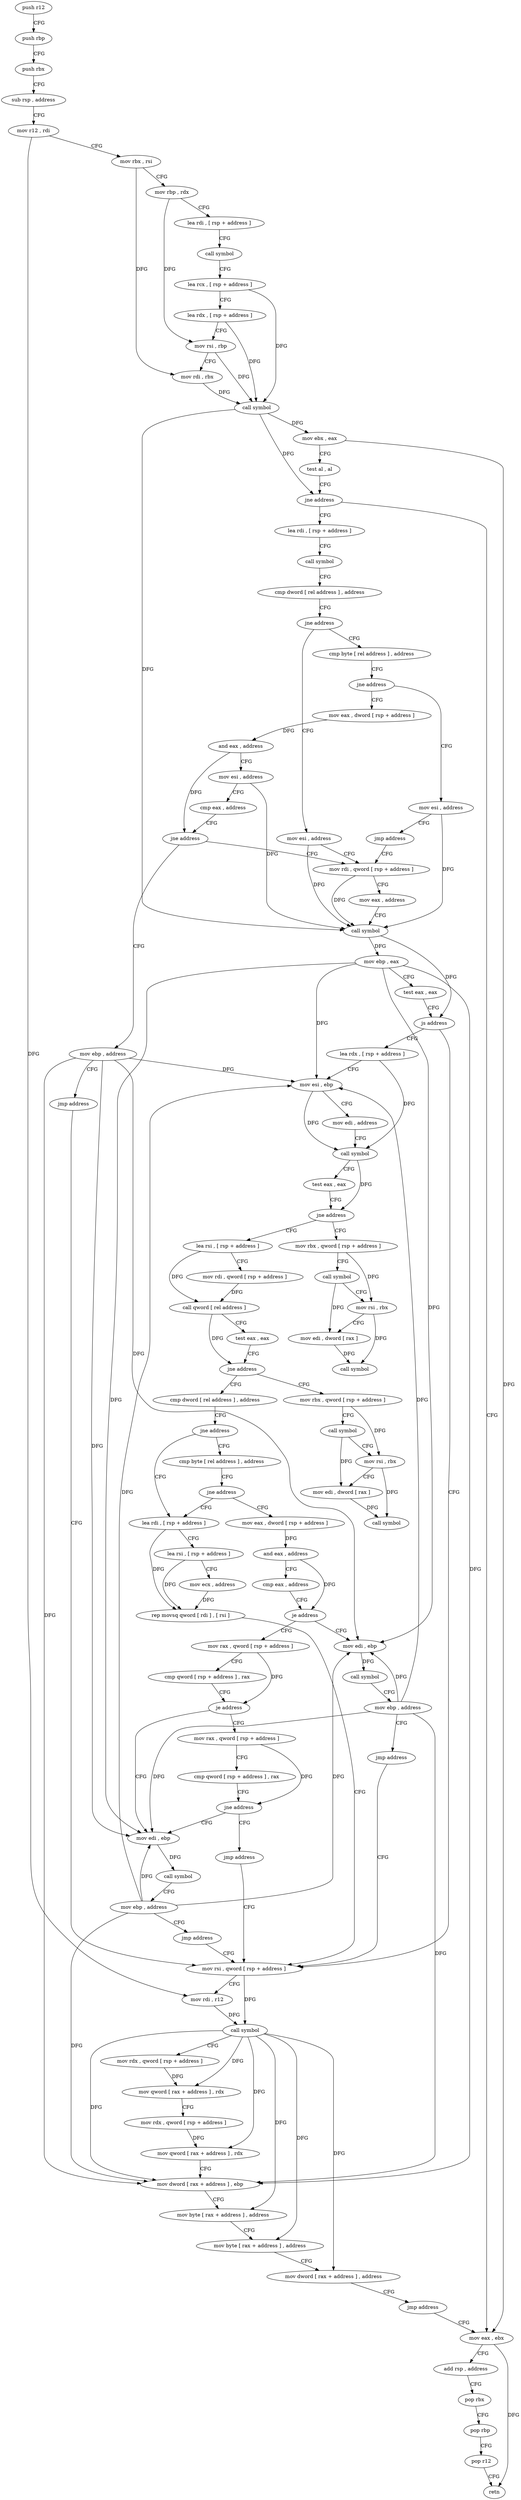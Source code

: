 digraph "func" {
"4247080" [label = "push r12" ]
"4247082" [label = "push rbp" ]
"4247083" [label = "push rbx" ]
"4247084" [label = "sub rsp , address" ]
"4247091" [label = "mov r12 , rdi" ]
"4247094" [label = "mov rbx , rsi" ]
"4247097" [label = "mov rbp , rdx" ]
"4247100" [label = "lea rdi , [ rsp + address ]" ]
"4247108" [label = "call symbol" ]
"4247113" [label = "lea rcx , [ rsp + address ]" ]
"4247118" [label = "lea rdx , [ rsp + address ]" ]
"4247126" [label = "mov rsi , rbp" ]
"4247129" [label = "mov rdi , rbx" ]
"4247132" [label = "call symbol" ]
"4247137" [label = "mov ebx , eax" ]
"4247139" [label = "test al , al" ]
"4247141" [label = "jne address" ]
"4247157" [label = "lea rdi , [ rsp + address ]" ]
"4247143" [label = "mov eax , ebx" ]
"4247162" [label = "call symbol" ]
"4247167" [label = "cmp dword [ rel address ] , address" ]
"4247174" [label = "jne address" ]
"4247384" [label = "mov esi , address" ]
"4247180" [label = "cmp byte [ rel address ] , address" ]
"4247145" [label = "add rsp , address" ]
"4247152" [label = "pop rbx" ]
"4247153" [label = "pop rbp" ]
"4247154" [label = "pop r12" ]
"4247156" [label = "retn" ]
"4247389" [label = "mov rdi , qword [ rsp + address ]" ]
"4247187" [label = "jne address" ]
"4247547" [label = "mov esi , address" ]
"4247193" [label = "mov eax , dword [ rsp + address ]" ]
"4247324" [label = "mov rsi , qword [ rsp + address ]" ]
"4247329" [label = "mov rdi , r12" ]
"4247332" [label = "call symbol" ]
"4247337" [label = "mov rdx , qword [ rsp + address ]" ]
"4247345" [label = "mov qword [ rax + address ] , rdx" ]
"4247349" [label = "mov rdx , qword [ rsp + address ]" ]
"4247357" [label = "mov qword [ rax + address ] , rdx" ]
"4247361" [label = "mov dword [ rax + address ] , ebp" ]
"4247364" [label = "mov byte [ rax + address ] , address" ]
"4247368" [label = "mov byte [ rax + address ] , address" ]
"4247372" [label = "mov dword [ rax + address ] , address" ]
"4247379" [label = "jmp address" ]
"4247410" [label = "lea rdx , [ rsp + address ]" ]
"4247415" [label = "mov esi , ebp" ]
"4247417" [label = "mov edi , address" ]
"4247422" [label = "call symbol" ]
"4247427" [label = "test eax , eax" ]
"4247429" [label = "jne address" ]
"4247228" [label = "mov rbx , qword [ rsp + address ]" ]
"4247435" [label = "lea rsi , [ rsp + address ]" ]
"4247552" [label = "jmp address" ]
"4247200" [label = "and eax , address" ]
"4247205" [label = "mov esi , address" ]
"4247210" [label = "cmp eax , address" ]
"4247215" [label = "jne address" ]
"4247221" [label = "mov ebp , address" ]
"4247233" [label = "call symbol" ]
"4247238" [label = "mov rsi , rbx" ]
"4247241" [label = "mov edi , dword [ rax ]" ]
"4247243" [label = "call symbol" ]
"4247443" [label = "mov rdi , qword [ rsp + address ]" ]
"4247448" [label = "call qword [ rel address ]" ]
"4247454" [label = "test eax , eax" ]
"4247456" [label = "jne address" ]
"4247248" [label = "mov rbx , qword [ rsp + address ]" ]
"4247462" [label = "cmp dword [ rel address ] , address" ]
"4247394" [label = "mov eax , address" ]
"4247399" [label = "call symbol" ]
"4247404" [label = "mov ebp , eax" ]
"4247406" [label = "test eax , eax" ]
"4247408" [label = "js address" ]
"4247226" [label = "jmp address" ]
"4247253" [label = "call symbol" ]
"4247258" [label = "mov rsi , rbx" ]
"4247261" [label = "mov edi , dword [ rax ]" ]
"4247263" [label = "call symbol" ]
"4247469" [label = "jne address" ]
"4247303" [label = "lea rdi , [ rsp + address ]" ]
"4247475" [label = "cmp byte [ rel address ] , address" ]
"4247311" [label = "lea rsi , [ rsp + address ]" ]
"4247316" [label = "mov ecx , address" ]
"4247321" [label = "rep movsq qword [ rdi ] , [ rsi ]" ]
"4247482" [label = "jne address" ]
"4247488" [label = "mov eax , dword [ rsp + address ]" ]
"4247495" [label = "and eax , address" ]
"4247500" [label = "cmp eax , address" ]
"4247505" [label = "je address" ]
"4247268" [label = "mov edi , ebp" ]
"4247511" [label = "mov rax , qword [ rsp + address ]" ]
"4247270" [label = "call symbol" ]
"4247275" [label = "mov ebp , address" ]
"4247280" [label = "jmp address" ]
"4247516" [label = "cmp qword [ rsp + address ] , rax" ]
"4247524" [label = "je address" ]
"4247282" [label = "mov rax , qword [ rsp + address ]" ]
"4247530" [label = "mov edi , ebp" ]
"4247287" [label = "cmp qword [ rsp + address ] , rax" ]
"4247295" [label = "jne address" ]
"4247301" [label = "jmp address" ]
"4247532" [label = "call symbol" ]
"4247537" [label = "mov ebp , address" ]
"4247542" [label = "jmp address" ]
"4247080" -> "4247082" [ label = "CFG" ]
"4247082" -> "4247083" [ label = "CFG" ]
"4247083" -> "4247084" [ label = "CFG" ]
"4247084" -> "4247091" [ label = "CFG" ]
"4247091" -> "4247094" [ label = "CFG" ]
"4247091" -> "4247329" [ label = "DFG" ]
"4247094" -> "4247097" [ label = "CFG" ]
"4247094" -> "4247129" [ label = "DFG" ]
"4247097" -> "4247100" [ label = "CFG" ]
"4247097" -> "4247126" [ label = "DFG" ]
"4247100" -> "4247108" [ label = "CFG" ]
"4247108" -> "4247113" [ label = "CFG" ]
"4247113" -> "4247118" [ label = "CFG" ]
"4247113" -> "4247132" [ label = "DFG" ]
"4247118" -> "4247126" [ label = "CFG" ]
"4247118" -> "4247132" [ label = "DFG" ]
"4247126" -> "4247129" [ label = "CFG" ]
"4247126" -> "4247132" [ label = "DFG" ]
"4247129" -> "4247132" [ label = "DFG" ]
"4247132" -> "4247137" [ label = "DFG" ]
"4247132" -> "4247141" [ label = "DFG" ]
"4247132" -> "4247399" [ label = "DFG" ]
"4247137" -> "4247139" [ label = "CFG" ]
"4247137" -> "4247143" [ label = "DFG" ]
"4247139" -> "4247141" [ label = "CFG" ]
"4247141" -> "4247157" [ label = "CFG" ]
"4247141" -> "4247143" [ label = "CFG" ]
"4247157" -> "4247162" [ label = "CFG" ]
"4247143" -> "4247145" [ label = "CFG" ]
"4247143" -> "4247156" [ label = "DFG" ]
"4247162" -> "4247167" [ label = "CFG" ]
"4247167" -> "4247174" [ label = "CFG" ]
"4247174" -> "4247384" [ label = "CFG" ]
"4247174" -> "4247180" [ label = "CFG" ]
"4247384" -> "4247389" [ label = "CFG" ]
"4247384" -> "4247399" [ label = "DFG" ]
"4247180" -> "4247187" [ label = "CFG" ]
"4247145" -> "4247152" [ label = "CFG" ]
"4247152" -> "4247153" [ label = "CFG" ]
"4247153" -> "4247154" [ label = "CFG" ]
"4247154" -> "4247156" [ label = "CFG" ]
"4247389" -> "4247394" [ label = "CFG" ]
"4247389" -> "4247399" [ label = "DFG" ]
"4247187" -> "4247547" [ label = "CFG" ]
"4247187" -> "4247193" [ label = "CFG" ]
"4247547" -> "4247552" [ label = "CFG" ]
"4247547" -> "4247399" [ label = "DFG" ]
"4247193" -> "4247200" [ label = "DFG" ]
"4247324" -> "4247329" [ label = "CFG" ]
"4247324" -> "4247332" [ label = "DFG" ]
"4247329" -> "4247332" [ label = "DFG" ]
"4247332" -> "4247337" [ label = "CFG" ]
"4247332" -> "4247345" [ label = "DFG" ]
"4247332" -> "4247357" [ label = "DFG" ]
"4247332" -> "4247361" [ label = "DFG" ]
"4247332" -> "4247364" [ label = "DFG" ]
"4247332" -> "4247368" [ label = "DFG" ]
"4247332" -> "4247372" [ label = "DFG" ]
"4247337" -> "4247345" [ label = "DFG" ]
"4247345" -> "4247349" [ label = "CFG" ]
"4247349" -> "4247357" [ label = "DFG" ]
"4247357" -> "4247361" [ label = "CFG" ]
"4247361" -> "4247364" [ label = "CFG" ]
"4247364" -> "4247368" [ label = "CFG" ]
"4247368" -> "4247372" [ label = "CFG" ]
"4247372" -> "4247379" [ label = "CFG" ]
"4247379" -> "4247143" [ label = "CFG" ]
"4247410" -> "4247415" [ label = "CFG" ]
"4247410" -> "4247422" [ label = "DFG" ]
"4247415" -> "4247417" [ label = "CFG" ]
"4247415" -> "4247422" [ label = "DFG" ]
"4247417" -> "4247422" [ label = "CFG" ]
"4247422" -> "4247427" [ label = "CFG" ]
"4247422" -> "4247429" [ label = "DFG" ]
"4247427" -> "4247429" [ label = "CFG" ]
"4247429" -> "4247228" [ label = "CFG" ]
"4247429" -> "4247435" [ label = "CFG" ]
"4247228" -> "4247233" [ label = "CFG" ]
"4247228" -> "4247238" [ label = "DFG" ]
"4247435" -> "4247443" [ label = "CFG" ]
"4247435" -> "4247448" [ label = "DFG" ]
"4247552" -> "4247389" [ label = "CFG" ]
"4247200" -> "4247205" [ label = "CFG" ]
"4247200" -> "4247215" [ label = "DFG" ]
"4247205" -> "4247210" [ label = "CFG" ]
"4247205" -> "4247399" [ label = "DFG" ]
"4247210" -> "4247215" [ label = "CFG" ]
"4247215" -> "4247389" [ label = "CFG" ]
"4247215" -> "4247221" [ label = "CFG" ]
"4247221" -> "4247226" [ label = "CFG" ]
"4247221" -> "4247361" [ label = "DFG" ]
"4247221" -> "4247415" [ label = "DFG" ]
"4247221" -> "4247268" [ label = "DFG" ]
"4247221" -> "4247530" [ label = "DFG" ]
"4247233" -> "4247238" [ label = "CFG" ]
"4247233" -> "4247241" [ label = "DFG" ]
"4247238" -> "4247241" [ label = "CFG" ]
"4247238" -> "4247243" [ label = "DFG" ]
"4247241" -> "4247243" [ label = "DFG" ]
"4247443" -> "4247448" [ label = "DFG" ]
"4247448" -> "4247454" [ label = "CFG" ]
"4247448" -> "4247456" [ label = "DFG" ]
"4247454" -> "4247456" [ label = "CFG" ]
"4247456" -> "4247248" [ label = "CFG" ]
"4247456" -> "4247462" [ label = "CFG" ]
"4247248" -> "4247253" [ label = "CFG" ]
"4247248" -> "4247258" [ label = "DFG" ]
"4247462" -> "4247469" [ label = "CFG" ]
"4247394" -> "4247399" [ label = "CFG" ]
"4247399" -> "4247404" [ label = "DFG" ]
"4247399" -> "4247408" [ label = "DFG" ]
"4247404" -> "4247406" [ label = "CFG" ]
"4247404" -> "4247361" [ label = "DFG" ]
"4247404" -> "4247415" [ label = "DFG" ]
"4247404" -> "4247268" [ label = "DFG" ]
"4247404" -> "4247530" [ label = "DFG" ]
"4247406" -> "4247408" [ label = "CFG" ]
"4247408" -> "4247324" [ label = "CFG" ]
"4247408" -> "4247410" [ label = "CFG" ]
"4247226" -> "4247324" [ label = "CFG" ]
"4247253" -> "4247258" [ label = "CFG" ]
"4247253" -> "4247261" [ label = "DFG" ]
"4247258" -> "4247261" [ label = "CFG" ]
"4247258" -> "4247263" [ label = "DFG" ]
"4247261" -> "4247263" [ label = "DFG" ]
"4247469" -> "4247303" [ label = "CFG" ]
"4247469" -> "4247475" [ label = "CFG" ]
"4247303" -> "4247311" [ label = "CFG" ]
"4247303" -> "4247321" [ label = "DFG" ]
"4247475" -> "4247482" [ label = "CFG" ]
"4247311" -> "4247316" [ label = "CFG" ]
"4247311" -> "4247321" [ label = "DFG" ]
"4247316" -> "4247321" [ label = "DFG" ]
"4247321" -> "4247324" [ label = "CFG" ]
"4247482" -> "4247303" [ label = "CFG" ]
"4247482" -> "4247488" [ label = "CFG" ]
"4247488" -> "4247495" [ label = "DFG" ]
"4247495" -> "4247500" [ label = "CFG" ]
"4247495" -> "4247505" [ label = "DFG" ]
"4247500" -> "4247505" [ label = "CFG" ]
"4247505" -> "4247268" [ label = "CFG" ]
"4247505" -> "4247511" [ label = "CFG" ]
"4247268" -> "4247270" [ label = "DFG" ]
"4247511" -> "4247516" [ label = "CFG" ]
"4247511" -> "4247524" [ label = "DFG" ]
"4247270" -> "4247275" [ label = "CFG" ]
"4247275" -> "4247280" [ label = "CFG" ]
"4247275" -> "4247361" [ label = "DFG" ]
"4247275" -> "4247415" [ label = "DFG" ]
"4247275" -> "4247268" [ label = "DFG" ]
"4247275" -> "4247530" [ label = "DFG" ]
"4247280" -> "4247324" [ label = "CFG" ]
"4247516" -> "4247524" [ label = "CFG" ]
"4247524" -> "4247282" [ label = "CFG" ]
"4247524" -> "4247530" [ label = "CFG" ]
"4247282" -> "4247287" [ label = "CFG" ]
"4247282" -> "4247295" [ label = "DFG" ]
"4247530" -> "4247532" [ label = "DFG" ]
"4247287" -> "4247295" [ label = "CFG" ]
"4247295" -> "4247530" [ label = "CFG" ]
"4247295" -> "4247301" [ label = "CFG" ]
"4247301" -> "4247324" [ label = "CFG" ]
"4247532" -> "4247537" [ label = "CFG" ]
"4247537" -> "4247542" [ label = "CFG" ]
"4247537" -> "4247361" [ label = "DFG" ]
"4247537" -> "4247415" [ label = "DFG" ]
"4247537" -> "4247268" [ label = "DFG" ]
"4247537" -> "4247530" [ label = "DFG" ]
"4247542" -> "4247324" [ label = "CFG" ]
}
